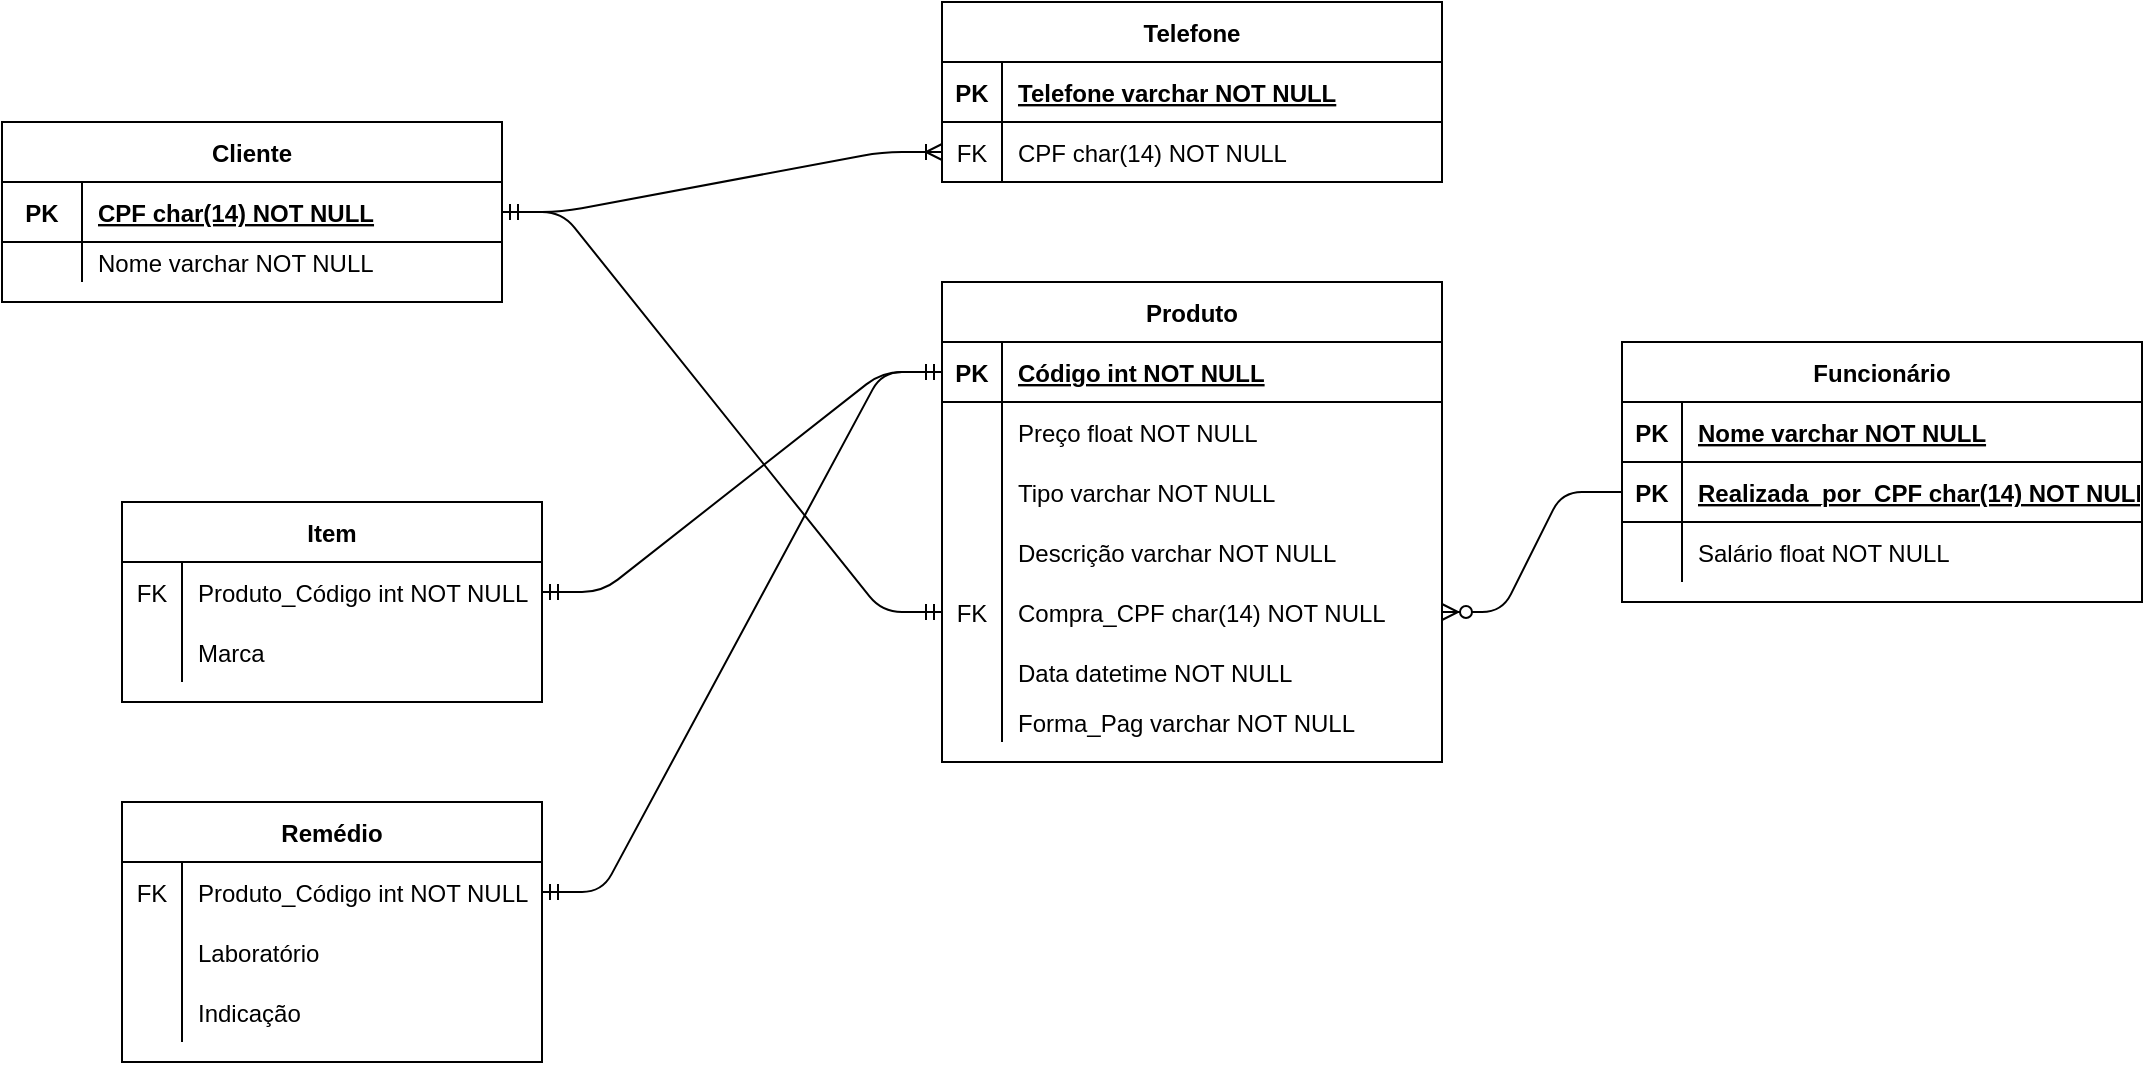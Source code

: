 <mxfile version="14.6.1" type="device"><diagram id="R2lEEEUBdFMjLlhIrx00" name="Page-1"><mxGraphModel dx="1168" dy="885" grid="1" gridSize="10" guides="1" tooltips="1" connect="1" arrows="1" fold="1" page="1" pageScale="1" pageWidth="1169" pageHeight="827" math="0" shadow="0" extFonts="Permanent Marker^https://fonts.googleapis.com/css?family=Permanent+Marker"><root><mxCell id="0"/><mxCell id="1" parent="0"/><mxCell id="C-vyLk0tnHw3VtMMgP7b-2" value="Produto" style="shape=table;startSize=30;container=1;collapsible=1;childLayout=tableLayout;fixedRows=1;rowLines=0;fontStyle=1;align=center;resizeLast=1;" parent="1" vertex="1"><mxGeometry x="520" y="280" width="250" height="240" as="geometry"/></mxCell><mxCell id="C-vyLk0tnHw3VtMMgP7b-3" value="" style="shape=partialRectangle;collapsible=0;dropTarget=0;pointerEvents=0;fillColor=none;points=[[0,0.5],[1,0.5]];portConstraint=eastwest;top=0;left=0;right=0;bottom=1;" parent="C-vyLk0tnHw3VtMMgP7b-2" vertex="1"><mxGeometry y="30" width="250" height="30" as="geometry"/></mxCell><mxCell id="C-vyLk0tnHw3VtMMgP7b-4" value="PK" style="shape=partialRectangle;overflow=hidden;connectable=0;fillColor=none;top=0;left=0;bottom=0;right=0;fontStyle=1;" parent="C-vyLk0tnHw3VtMMgP7b-3" vertex="1"><mxGeometry width="30" height="30" as="geometry"/></mxCell><mxCell id="C-vyLk0tnHw3VtMMgP7b-5" value="Código int NOT NULL " style="shape=partialRectangle;overflow=hidden;connectable=0;fillColor=none;top=0;left=0;bottom=0;right=0;align=left;spacingLeft=6;fontStyle=5;" parent="C-vyLk0tnHw3VtMMgP7b-3" vertex="1"><mxGeometry x="30" width="220" height="30" as="geometry"/></mxCell><mxCell id="C-vyLk0tnHw3VtMMgP7b-6" value="" style="shape=partialRectangle;collapsible=0;dropTarget=0;pointerEvents=0;fillColor=none;points=[[0,0.5],[1,0.5]];portConstraint=eastwest;top=0;left=0;right=0;bottom=0;" parent="C-vyLk0tnHw3VtMMgP7b-2" vertex="1"><mxGeometry y="60" width="250" height="30" as="geometry"/></mxCell><mxCell id="C-vyLk0tnHw3VtMMgP7b-7" value="" style="shape=partialRectangle;overflow=hidden;connectable=0;fillColor=none;top=0;left=0;bottom=0;right=0;" parent="C-vyLk0tnHw3VtMMgP7b-6" vertex="1"><mxGeometry width="30" height="30" as="geometry"/></mxCell><mxCell id="C-vyLk0tnHw3VtMMgP7b-8" value="Preço float NOT NULL" style="shape=partialRectangle;overflow=hidden;connectable=0;fillColor=none;top=0;left=0;bottom=0;right=0;align=left;spacingLeft=6;" parent="C-vyLk0tnHw3VtMMgP7b-6" vertex="1"><mxGeometry x="30" width="220" height="30" as="geometry"/></mxCell><mxCell id="C-vyLk0tnHw3VtMMgP7b-9" value="" style="shape=partialRectangle;collapsible=0;dropTarget=0;pointerEvents=0;fillColor=none;points=[[0,0.5],[1,0.5]];portConstraint=eastwest;top=0;left=0;right=0;bottom=0;" parent="C-vyLk0tnHw3VtMMgP7b-2" vertex="1"><mxGeometry y="90" width="250" height="30" as="geometry"/></mxCell><mxCell id="C-vyLk0tnHw3VtMMgP7b-10" value="" style="shape=partialRectangle;overflow=hidden;connectable=0;fillColor=none;top=0;left=0;bottom=0;right=0;" parent="C-vyLk0tnHw3VtMMgP7b-9" vertex="1"><mxGeometry width="30" height="30" as="geometry"/></mxCell><mxCell id="C-vyLk0tnHw3VtMMgP7b-11" value="Tipo varchar NOT NULL" style="shape=partialRectangle;overflow=hidden;connectable=0;fillColor=none;top=0;left=0;bottom=0;right=0;align=left;spacingLeft=6;" parent="C-vyLk0tnHw3VtMMgP7b-9" vertex="1"><mxGeometry x="30" width="220" height="30" as="geometry"/></mxCell><mxCell id="ofz5nSBlAuL82ABNNMqP-28" value="" style="shape=partialRectangle;collapsible=0;dropTarget=0;pointerEvents=0;fillColor=none;top=0;left=0;bottom=0;right=0;points=[[0,0.5],[1,0.5]];portConstraint=eastwest;" vertex="1" parent="C-vyLk0tnHw3VtMMgP7b-2"><mxGeometry y="120" width="250" height="30" as="geometry"/></mxCell><mxCell id="ofz5nSBlAuL82ABNNMqP-29" value="" style="shape=partialRectangle;connectable=0;fillColor=none;top=0;left=0;bottom=0;right=0;editable=1;overflow=hidden;" vertex="1" parent="ofz5nSBlAuL82ABNNMqP-28"><mxGeometry width="30" height="30" as="geometry"/></mxCell><mxCell id="ofz5nSBlAuL82ABNNMqP-30" value="Descrição varchar NOT NULL" style="shape=partialRectangle;connectable=0;fillColor=none;top=0;left=0;bottom=0;right=0;align=left;spacingLeft=6;overflow=hidden;" vertex="1" parent="ofz5nSBlAuL82ABNNMqP-28"><mxGeometry x="30" width="220" height="30" as="geometry"/></mxCell><mxCell id="ofz5nSBlAuL82ABNNMqP-83" value="" style="shape=partialRectangle;collapsible=0;dropTarget=0;pointerEvents=0;fillColor=none;top=0;left=0;bottom=0;right=0;points=[[0,0.5],[1,0.5]];portConstraint=eastwest;" vertex="1" parent="C-vyLk0tnHw3VtMMgP7b-2"><mxGeometry y="150" width="250" height="30" as="geometry"/></mxCell><mxCell id="ofz5nSBlAuL82ABNNMqP-84" value="FK" style="shape=partialRectangle;connectable=0;fillColor=none;top=0;left=0;bottom=0;right=0;fontStyle=0;overflow=hidden;" vertex="1" parent="ofz5nSBlAuL82ABNNMqP-83"><mxGeometry width="30" height="30" as="geometry"/></mxCell><mxCell id="ofz5nSBlAuL82ABNNMqP-85" value="Compra_CPF char(14) NOT NULL" style="shape=partialRectangle;connectable=0;fillColor=none;top=0;left=0;bottom=0;right=0;align=left;spacingLeft=6;fontStyle=0;overflow=hidden;" vertex="1" parent="ofz5nSBlAuL82ABNNMqP-83"><mxGeometry x="30" width="220" height="30" as="geometry"/></mxCell><mxCell id="ofz5nSBlAuL82ABNNMqP-75" value="" style="shape=partialRectangle;collapsible=0;dropTarget=0;pointerEvents=0;fillColor=none;top=0;left=0;bottom=0;right=0;points=[[0,0.5],[1,0.5]];portConstraint=eastwest;" vertex="1" parent="C-vyLk0tnHw3VtMMgP7b-2"><mxGeometry y="180" width="250" height="30" as="geometry"/></mxCell><mxCell id="ofz5nSBlAuL82ABNNMqP-76" value="" style="shape=partialRectangle;connectable=0;fillColor=none;top=0;left=0;bottom=0;right=0;editable=1;overflow=hidden;" vertex="1" parent="ofz5nSBlAuL82ABNNMqP-75"><mxGeometry width="30" height="30" as="geometry"/></mxCell><mxCell id="ofz5nSBlAuL82ABNNMqP-77" value="Data datetime NOT NULL" style="shape=partialRectangle;connectable=0;fillColor=none;top=0;left=0;bottom=0;right=0;align=left;spacingLeft=6;overflow=hidden;" vertex="1" parent="ofz5nSBlAuL82ABNNMqP-75"><mxGeometry x="30" width="220" height="30" as="geometry"/></mxCell><mxCell id="ofz5nSBlAuL82ABNNMqP-79" value="" style="shape=partialRectangle;collapsible=0;dropTarget=0;pointerEvents=0;fillColor=none;top=0;left=0;bottom=0;right=0;points=[[0,0.5],[1,0.5]];portConstraint=eastwest;" vertex="1" parent="C-vyLk0tnHw3VtMMgP7b-2"><mxGeometry y="210" width="250" height="20" as="geometry"/></mxCell><mxCell id="ofz5nSBlAuL82ABNNMqP-80" value="" style="shape=partialRectangle;connectable=0;fillColor=none;top=0;left=0;bottom=0;right=0;editable=1;overflow=hidden;" vertex="1" parent="ofz5nSBlAuL82ABNNMqP-79"><mxGeometry width="30" height="20" as="geometry"/></mxCell><mxCell id="ofz5nSBlAuL82ABNNMqP-81" value="Forma_Pag varchar NOT NULL" style="shape=partialRectangle;connectable=0;fillColor=none;top=0;left=0;bottom=0;right=0;align=left;spacingLeft=6;overflow=hidden;" vertex="1" parent="ofz5nSBlAuL82ABNNMqP-79"><mxGeometry x="30" width="220" height="20" as="geometry"/></mxCell><mxCell id="C-vyLk0tnHw3VtMMgP7b-13" value="Funcionário" style="shape=table;startSize=30;container=1;collapsible=1;childLayout=tableLayout;fixedRows=1;rowLines=0;fontStyle=1;align=center;resizeLast=1;" parent="1" vertex="1"><mxGeometry x="860" y="310" width="260" height="130" as="geometry"/></mxCell><mxCell id="C-vyLk0tnHw3VtMMgP7b-14" value="" style="shape=partialRectangle;collapsible=0;dropTarget=0;pointerEvents=0;fillColor=none;points=[[0,0.5],[1,0.5]];portConstraint=eastwest;top=0;left=0;right=0;bottom=1;" parent="C-vyLk0tnHw3VtMMgP7b-13" vertex="1"><mxGeometry y="30" width="260" height="30" as="geometry"/></mxCell><mxCell id="C-vyLk0tnHw3VtMMgP7b-15" value="PK" style="shape=partialRectangle;overflow=hidden;connectable=0;fillColor=none;top=0;left=0;bottom=0;right=0;fontStyle=1;" parent="C-vyLk0tnHw3VtMMgP7b-14" vertex="1"><mxGeometry width="30" height="30" as="geometry"/></mxCell><mxCell id="C-vyLk0tnHw3VtMMgP7b-16" value="Nome varchar NOT NULL " style="shape=partialRectangle;overflow=hidden;connectable=0;fillColor=none;top=0;left=0;bottom=0;right=0;align=left;spacingLeft=6;fontStyle=5;" parent="C-vyLk0tnHw3VtMMgP7b-14" vertex="1"><mxGeometry x="30" width="230" height="30" as="geometry"/></mxCell><mxCell id="ofz5nSBlAuL82ABNNMqP-95" value="" style="shape=partialRectangle;collapsible=0;dropTarget=0;pointerEvents=0;fillColor=none;top=0;left=0;bottom=1;right=0;points=[[0,0.5],[1,0.5]];portConstraint=eastwest;" vertex="1" parent="C-vyLk0tnHw3VtMMgP7b-13"><mxGeometry y="60" width="260" height="30" as="geometry"/></mxCell><mxCell id="ofz5nSBlAuL82ABNNMqP-96" value="PK" style="shape=partialRectangle;connectable=0;fillColor=none;top=0;left=0;bottom=0;right=0;fontStyle=1;overflow=hidden;" vertex="1" parent="ofz5nSBlAuL82ABNNMqP-95"><mxGeometry width="30" height="30" as="geometry"/></mxCell><mxCell id="ofz5nSBlAuL82ABNNMqP-97" value="Realizada_por_CPF char(14) NOT NULL" style="shape=partialRectangle;connectable=0;fillColor=none;top=0;left=0;bottom=0;right=0;align=left;spacingLeft=6;fontStyle=5;overflow=hidden;" vertex="1" parent="ofz5nSBlAuL82ABNNMqP-95"><mxGeometry x="30" width="230" height="30" as="geometry"/></mxCell><mxCell id="C-vyLk0tnHw3VtMMgP7b-17" value="" style="shape=partialRectangle;collapsible=0;dropTarget=0;pointerEvents=0;fillColor=none;points=[[0,0.5],[1,0.5]];portConstraint=eastwest;top=0;left=0;right=0;bottom=0;" parent="C-vyLk0tnHw3VtMMgP7b-13" vertex="1"><mxGeometry y="90" width="260" height="30" as="geometry"/></mxCell><mxCell id="C-vyLk0tnHw3VtMMgP7b-18" value="" style="shape=partialRectangle;overflow=hidden;connectable=0;fillColor=none;top=0;left=0;bottom=0;right=0;" parent="C-vyLk0tnHw3VtMMgP7b-17" vertex="1"><mxGeometry width="30" height="30" as="geometry"/></mxCell><mxCell id="C-vyLk0tnHw3VtMMgP7b-19" value="Salário float NOT NULL" style="shape=partialRectangle;overflow=hidden;connectable=0;fillColor=none;top=0;left=0;bottom=0;right=0;align=left;spacingLeft=6;" parent="C-vyLk0tnHw3VtMMgP7b-17" vertex="1"><mxGeometry x="30" width="230" height="30" as="geometry"/></mxCell><mxCell id="C-vyLk0tnHw3VtMMgP7b-23" value="Cliente" style="shape=table;startSize=30;container=1;collapsible=1;childLayout=tableLayout;fixedRows=1;rowLines=0;fontStyle=1;align=center;resizeLast=1;" parent="1" vertex="1"><mxGeometry x="50" y="200" width="250" height="90" as="geometry"/></mxCell><mxCell id="C-vyLk0tnHw3VtMMgP7b-24" value="" style="shape=partialRectangle;collapsible=0;dropTarget=0;pointerEvents=0;fillColor=none;points=[[0,0.5],[1,0.5]];portConstraint=eastwest;top=0;left=0;right=0;bottom=1;" parent="C-vyLk0tnHw3VtMMgP7b-23" vertex="1"><mxGeometry y="30" width="250" height="30" as="geometry"/></mxCell><mxCell id="C-vyLk0tnHw3VtMMgP7b-25" value="PK" style="shape=partialRectangle;overflow=hidden;connectable=0;fillColor=none;top=0;left=0;bottom=0;right=0;fontStyle=1;" parent="C-vyLk0tnHw3VtMMgP7b-24" vertex="1"><mxGeometry width="40" height="30" as="geometry"/></mxCell><mxCell id="C-vyLk0tnHw3VtMMgP7b-26" value="CPF char(14) NOT NULL " style="shape=partialRectangle;overflow=hidden;connectable=0;fillColor=none;top=0;left=0;bottom=0;right=0;align=left;spacingLeft=6;fontStyle=5;" parent="C-vyLk0tnHw3VtMMgP7b-24" vertex="1"><mxGeometry x="40" width="210" height="30" as="geometry"/></mxCell><mxCell id="C-vyLk0tnHw3VtMMgP7b-27" value="" style="shape=partialRectangle;collapsible=0;dropTarget=0;pointerEvents=0;fillColor=none;points=[[0,0.5],[1,0.5]];portConstraint=eastwest;top=0;left=0;right=0;bottom=0;" parent="C-vyLk0tnHw3VtMMgP7b-23" vertex="1"><mxGeometry y="60" width="250" height="20" as="geometry"/></mxCell><mxCell id="C-vyLk0tnHw3VtMMgP7b-28" value="" style="shape=partialRectangle;overflow=hidden;connectable=0;fillColor=none;top=0;left=0;bottom=0;right=0;" parent="C-vyLk0tnHw3VtMMgP7b-27" vertex="1"><mxGeometry width="40" height="20" as="geometry"/></mxCell><mxCell id="C-vyLk0tnHw3VtMMgP7b-29" value="Nome varchar NOT NULL" style="shape=partialRectangle;overflow=hidden;connectable=0;fillColor=none;top=0;left=0;bottom=0;right=0;align=left;spacingLeft=6;" parent="C-vyLk0tnHw3VtMMgP7b-27" vertex="1"><mxGeometry x="40" width="210" height="20" as="geometry"/></mxCell><mxCell id="ofz5nSBlAuL82ABNNMqP-8" value="Telefone" style="shape=table;startSize=30;container=1;collapsible=1;childLayout=tableLayout;fixedRows=1;rowLines=0;fontStyle=1;align=center;resizeLast=1;" vertex="1" parent="1"><mxGeometry x="520" y="140" width="250" height="90" as="geometry"><mxRectangle x="40" y="160" width="80" height="30" as="alternateBounds"/></mxGeometry></mxCell><mxCell id="ofz5nSBlAuL82ABNNMqP-9" value="" style="shape=partialRectangle;collapsible=0;dropTarget=0;pointerEvents=0;fillColor=none;top=0;left=0;bottom=1;right=0;points=[[0,0.5],[1,0.5]];portConstraint=eastwest;" vertex="1" parent="ofz5nSBlAuL82ABNNMqP-8"><mxGeometry y="30" width="250" height="30" as="geometry"/></mxCell><mxCell id="ofz5nSBlAuL82ABNNMqP-10" value="PK" style="shape=partialRectangle;connectable=0;fillColor=none;top=0;left=0;bottom=0;right=0;fontStyle=1;overflow=hidden;" vertex="1" parent="ofz5nSBlAuL82ABNNMqP-9"><mxGeometry width="30" height="30" as="geometry"/></mxCell><mxCell id="ofz5nSBlAuL82ABNNMqP-11" value="Telefone varchar NOT NULL" style="shape=partialRectangle;connectable=0;fillColor=none;top=0;left=0;bottom=0;right=0;align=left;spacingLeft=6;fontStyle=5;overflow=hidden;" vertex="1" parent="ofz5nSBlAuL82ABNNMqP-9"><mxGeometry x="30" width="220" height="30" as="geometry"/></mxCell><mxCell id="ofz5nSBlAuL82ABNNMqP-22" value="" style="shape=partialRectangle;collapsible=0;dropTarget=0;pointerEvents=0;fillColor=none;top=0;left=0;bottom=0;right=0;points=[[0,0.5],[1,0.5]];portConstraint=eastwest;" vertex="1" parent="ofz5nSBlAuL82ABNNMqP-8"><mxGeometry y="60" width="250" height="30" as="geometry"/></mxCell><mxCell id="ofz5nSBlAuL82ABNNMqP-23" value="FK" style="shape=partialRectangle;connectable=0;fillColor=none;top=0;left=0;bottom=0;right=0;fontStyle=0;overflow=hidden;" vertex="1" parent="ofz5nSBlAuL82ABNNMqP-22"><mxGeometry width="30" height="30" as="geometry"/></mxCell><mxCell id="ofz5nSBlAuL82ABNNMqP-24" value="CPF char(14) NOT NULL" style="shape=partialRectangle;connectable=0;fillColor=none;top=0;left=0;bottom=0;right=0;align=left;spacingLeft=6;fontStyle=0;overflow=hidden;" vertex="1" parent="ofz5nSBlAuL82ABNNMqP-22"><mxGeometry x="30" width="220" height="30" as="geometry"/></mxCell><mxCell id="ofz5nSBlAuL82ABNNMqP-26" value="" style="edgeStyle=entityRelationEdgeStyle;fontSize=12;html=1;endArrow=ERoneToMany;exitX=1;exitY=0.5;exitDx=0;exitDy=0;entryX=0;entryY=0.5;entryDx=0;entryDy=0;" edge="1" parent="1" source="C-vyLk0tnHw3VtMMgP7b-24" target="ofz5nSBlAuL82ABNNMqP-22"><mxGeometry width="100" height="100" relative="1" as="geometry"><mxPoint x="-50" y="260" as="sourcePoint"/><mxPoint x="50" y="600" as="targetPoint"/></mxGeometry></mxCell><mxCell id="ofz5nSBlAuL82ABNNMqP-31" value="Remédio" style="shape=table;startSize=30;container=1;collapsible=1;childLayout=tableLayout;fixedRows=1;rowLines=0;fontStyle=1;align=center;resizeLast=1;" vertex="1" parent="1"><mxGeometry x="110" y="540" width="210" height="130" as="geometry"/></mxCell><mxCell id="ofz5nSBlAuL82ABNNMqP-100" value="" style="shape=partialRectangle;collapsible=0;dropTarget=0;pointerEvents=0;fillColor=none;top=0;left=0;bottom=0;right=0;points=[[0,0.5],[1,0.5]];portConstraint=eastwest;" vertex="1" parent="ofz5nSBlAuL82ABNNMqP-31"><mxGeometry y="30" width="210" height="30" as="geometry"/></mxCell><mxCell id="ofz5nSBlAuL82ABNNMqP-101" value="FK" style="shape=partialRectangle;connectable=0;fillColor=none;top=0;left=0;bottom=0;right=0;fontStyle=0;overflow=hidden;" vertex="1" parent="ofz5nSBlAuL82ABNNMqP-100"><mxGeometry width="30" height="30" as="geometry"/></mxCell><mxCell id="ofz5nSBlAuL82ABNNMqP-102" value="Produto_Código int NOT NULL" style="shape=partialRectangle;connectable=0;fillColor=none;top=0;left=0;bottom=0;right=0;align=left;spacingLeft=6;fontStyle=0;overflow=hidden;" vertex="1" parent="ofz5nSBlAuL82ABNNMqP-100"><mxGeometry x="30" width="180" height="30" as="geometry"/></mxCell><mxCell id="ofz5nSBlAuL82ABNNMqP-35" value="" style="shape=partialRectangle;collapsible=0;dropTarget=0;pointerEvents=0;fillColor=none;top=0;left=0;bottom=0;right=0;points=[[0,0.5],[1,0.5]];portConstraint=eastwest;" vertex="1" parent="ofz5nSBlAuL82ABNNMqP-31"><mxGeometry y="60" width="210" height="30" as="geometry"/></mxCell><mxCell id="ofz5nSBlAuL82ABNNMqP-36" value="" style="shape=partialRectangle;connectable=0;fillColor=none;top=0;left=0;bottom=0;right=0;editable=1;overflow=hidden;" vertex="1" parent="ofz5nSBlAuL82ABNNMqP-35"><mxGeometry width="30" height="30" as="geometry"/></mxCell><mxCell id="ofz5nSBlAuL82ABNNMqP-37" value="Laboratório" style="shape=partialRectangle;connectable=0;fillColor=none;top=0;left=0;bottom=0;right=0;align=left;spacingLeft=6;overflow=hidden;" vertex="1" parent="ofz5nSBlAuL82ABNNMqP-35"><mxGeometry x="30" width="180" height="30" as="geometry"/></mxCell><mxCell id="ofz5nSBlAuL82ABNNMqP-38" value="" style="shape=partialRectangle;collapsible=0;dropTarget=0;pointerEvents=0;fillColor=none;top=0;left=0;bottom=0;right=0;points=[[0,0.5],[1,0.5]];portConstraint=eastwest;" vertex="1" parent="ofz5nSBlAuL82ABNNMqP-31"><mxGeometry y="90" width="210" height="30" as="geometry"/></mxCell><mxCell id="ofz5nSBlAuL82ABNNMqP-39" value="" style="shape=partialRectangle;connectable=0;fillColor=none;top=0;left=0;bottom=0;right=0;editable=1;overflow=hidden;" vertex="1" parent="ofz5nSBlAuL82ABNNMqP-38"><mxGeometry width="30" height="30" as="geometry"/></mxCell><mxCell id="ofz5nSBlAuL82ABNNMqP-40" value="Indicação" style="shape=partialRectangle;connectable=0;fillColor=none;top=0;left=0;bottom=0;right=0;align=left;spacingLeft=6;overflow=hidden;" vertex="1" parent="ofz5nSBlAuL82ABNNMqP-38"><mxGeometry x="30" width="180" height="30" as="geometry"/></mxCell><mxCell id="ofz5nSBlAuL82ABNNMqP-44" value="Item" style="shape=table;startSize=30;container=1;collapsible=1;childLayout=tableLayout;fixedRows=1;rowLines=0;fontStyle=1;align=center;resizeLast=1;" vertex="1" parent="1"><mxGeometry x="110" y="390" width="210" height="100" as="geometry"/></mxCell><mxCell id="ofz5nSBlAuL82ABNNMqP-104" value="" style="shape=partialRectangle;collapsible=0;dropTarget=0;pointerEvents=0;fillColor=none;top=0;left=0;bottom=0;right=0;points=[[0,0.5],[1,0.5]];portConstraint=eastwest;" vertex="1" parent="ofz5nSBlAuL82ABNNMqP-44"><mxGeometry y="30" width="210" height="30" as="geometry"/></mxCell><mxCell id="ofz5nSBlAuL82ABNNMqP-105" value="FK" style="shape=partialRectangle;connectable=0;fillColor=none;top=0;left=0;bottom=0;right=0;fontStyle=0;overflow=hidden;" vertex="1" parent="ofz5nSBlAuL82ABNNMqP-104"><mxGeometry width="30" height="30" as="geometry"/></mxCell><mxCell id="ofz5nSBlAuL82ABNNMqP-106" value="Produto_Código int NOT NULL" style="shape=partialRectangle;connectable=0;fillColor=none;top=0;left=0;bottom=0;right=0;align=left;spacingLeft=6;fontStyle=0;overflow=hidden;" vertex="1" parent="ofz5nSBlAuL82ABNNMqP-104"><mxGeometry x="30" width="180" height="30" as="geometry"/></mxCell><mxCell id="ofz5nSBlAuL82ABNNMqP-48" value="" style="shape=partialRectangle;collapsible=0;dropTarget=0;pointerEvents=0;fillColor=none;top=0;left=0;bottom=0;right=0;points=[[0,0.5],[1,0.5]];portConstraint=eastwest;" vertex="1" parent="ofz5nSBlAuL82ABNNMqP-44"><mxGeometry y="60" width="210" height="30" as="geometry"/></mxCell><mxCell id="ofz5nSBlAuL82ABNNMqP-49" value="" style="shape=partialRectangle;connectable=0;fillColor=none;top=0;left=0;bottom=0;right=0;editable=1;overflow=hidden;" vertex="1" parent="ofz5nSBlAuL82ABNNMqP-48"><mxGeometry width="30" height="30" as="geometry"/></mxCell><mxCell id="ofz5nSBlAuL82ABNNMqP-50" value="Marca" style="shape=partialRectangle;connectable=0;fillColor=none;top=0;left=0;bottom=0;right=0;align=left;spacingLeft=6;overflow=hidden;" vertex="1" parent="ofz5nSBlAuL82ABNNMqP-48"><mxGeometry x="30" width="180" height="30" as="geometry"/></mxCell><mxCell id="ofz5nSBlAuL82ABNNMqP-86" value="" style="edgeStyle=entityRelationEdgeStyle;fontSize=12;html=1;endArrow=ERmandOne;startArrow=ERmandOne;entryX=1;entryY=0.5;entryDx=0;entryDy=0;exitX=0;exitY=0.5;exitDx=0;exitDy=0;" edge="1" parent="1" source="ofz5nSBlAuL82ABNNMqP-83" target="C-vyLk0tnHw3VtMMgP7b-24"><mxGeometry width="100" height="100" relative="1" as="geometry"><mxPoint x="550" y="610" as="sourcePoint"/><mxPoint x="650" y="510" as="targetPoint"/></mxGeometry></mxCell><mxCell id="ofz5nSBlAuL82ABNNMqP-93" value="" style="edgeStyle=entityRelationEdgeStyle;fontSize=12;html=1;endArrow=ERzeroToMany;endFill=1;exitX=0;exitY=0.5;exitDx=0;exitDy=0;entryX=1;entryY=0.5;entryDx=0;entryDy=0;" edge="1" parent="1" source="ofz5nSBlAuL82ABNNMqP-95" target="ofz5nSBlAuL82ABNNMqP-83"><mxGeometry width="100" height="100" relative="1" as="geometry"><mxPoint x="210" y="680" as="sourcePoint"/><mxPoint x="310" y="580" as="targetPoint"/></mxGeometry></mxCell><mxCell id="ofz5nSBlAuL82ABNNMqP-107" value="" style="edgeStyle=entityRelationEdgeStyle;fontSize=12;html=1;endArrow=ERmandOne;startArrow=ERmandOne;entryX=0;entryY=0.5;entryDx=0;entryDy=0;exitX=1;exitY=0.5;exitDx=0;exitDy=0;" edge="1" parent="1" source="ofz5nSBlAuL82ABNNMqP-104" target="C-vyLk0tnHw3VtMMgP7b-3"><mxGeometry width="100" height="100" relative="1" as="geometry"><mxPoint x="310" y="580" as="sourcePoint"/><mxPoint x="590" y="440" as="targetPoint"/></mxGeometry></mxCell><mxCell id="ofz5nSBlAuL82ABNNMqP-108" value="" style="edgeStyle=entityRelationEdgeStyle;fontSize=12;html=1;endArrow=ERmandOne;startArrow=ERmandOne;entryX=0;entryY=0.5;entryDx=0;entryDy=0;exitX=1;exitY=0.5;exitDx=0;exitDy=0;" edge="1" parent="1" source="ofz5nSBlAuL82ABNNMqP-100" target="C-vyLk0tnHw3VtMMgP7b-3"><mxGeometry width="100" height="100" relative="1" as="geometry"><mxPoint x="340" y="600" as="sourcePoint"/><mxPoint x="540" y="490" as="targetPoint"/></mxGeometry></mxCell></root></mxGraphModel></diagram></mxfile>